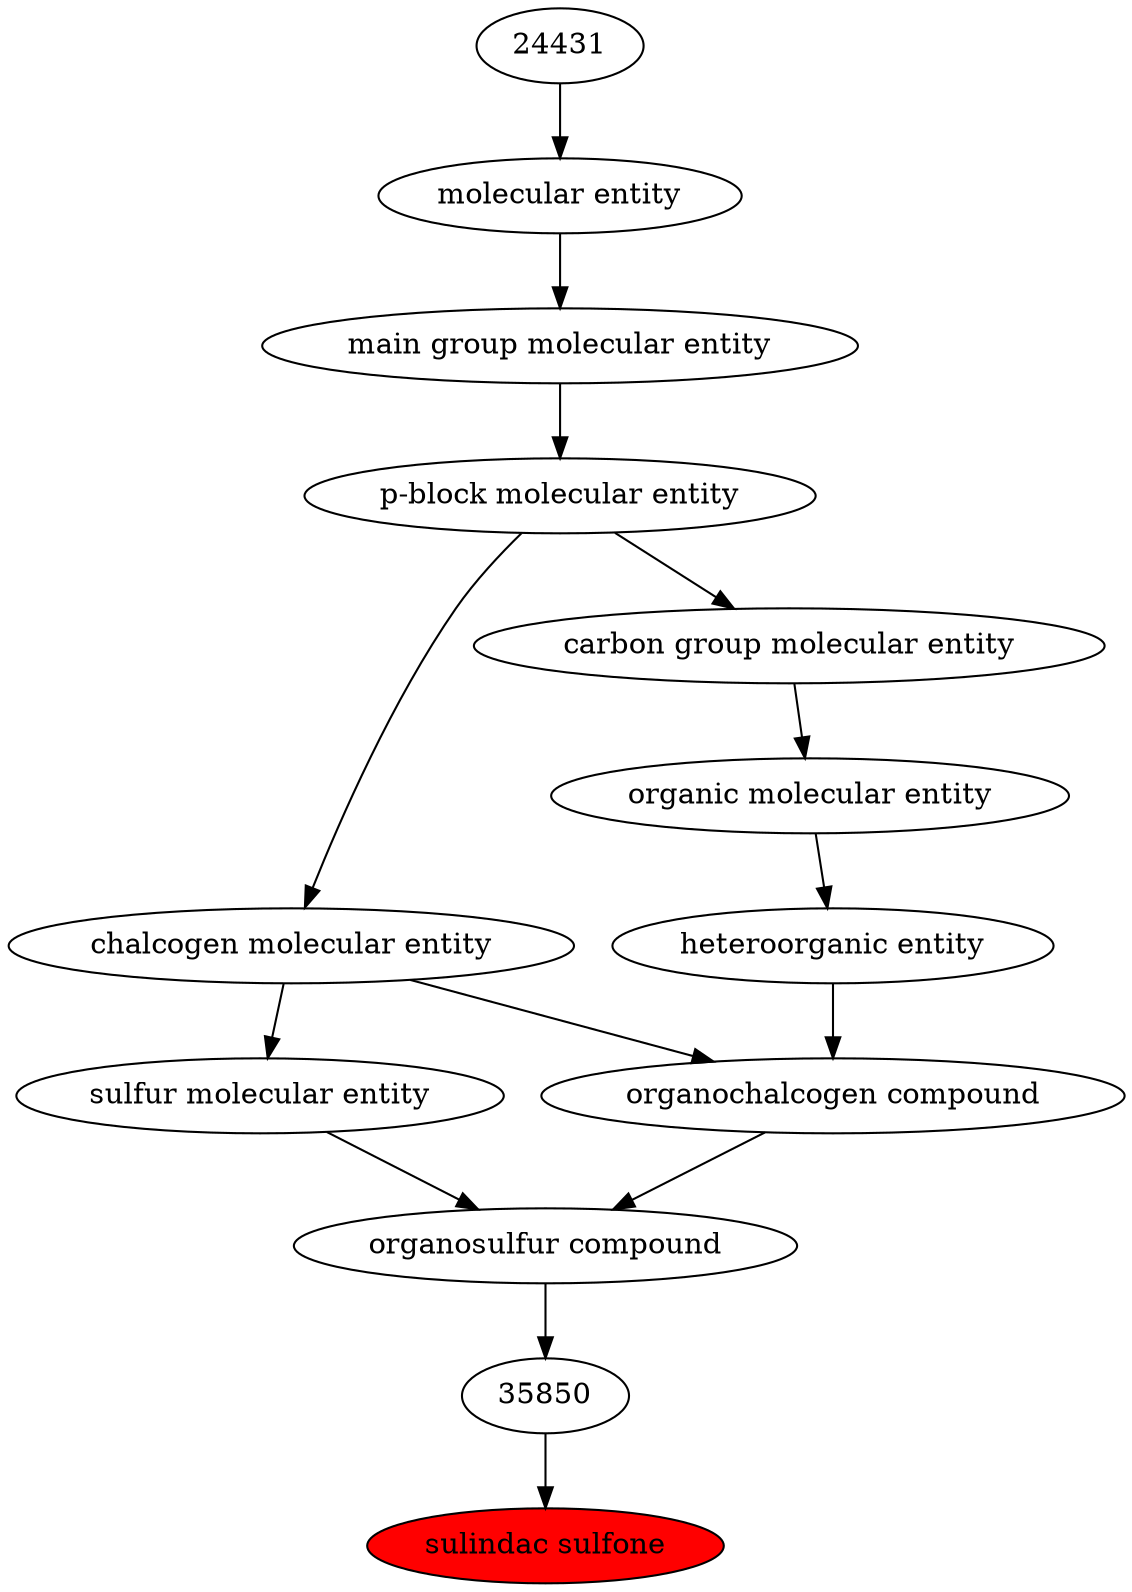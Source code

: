 digraph tree{ 
64212 [label="sulindac sulfone" fillcolor=red style=filled]
35850 -> 64212
35850 [label="35850"]
33261 -> 35850
33261 [label="organosulfur compound"]
36962 -> 33261
26835 -> 33261
36962 [label="organochalcogen compound"]
33285 -> 36962
33304 -> 36962
26835 [label="sulfur molecular entity"]
33304 -> 26835
33285 [label="heteroorganic entity"]
50860 -> 33285
33304 [label="chalcogen molecular entity"]
33675 -> 33304
50860 [label="organic molecular entity"]
33582 -> 50860
33675 [label="p-block molecular entity"]
33579 -> 33675
33582 [label="carbon group molecular entity"]
33675 -> 33582
33579 [label="main group molecular entity"]
23367 -> 33579
23367 [label="molecular entity"]
24431 -> 23367
24431 [label="24431"]
}